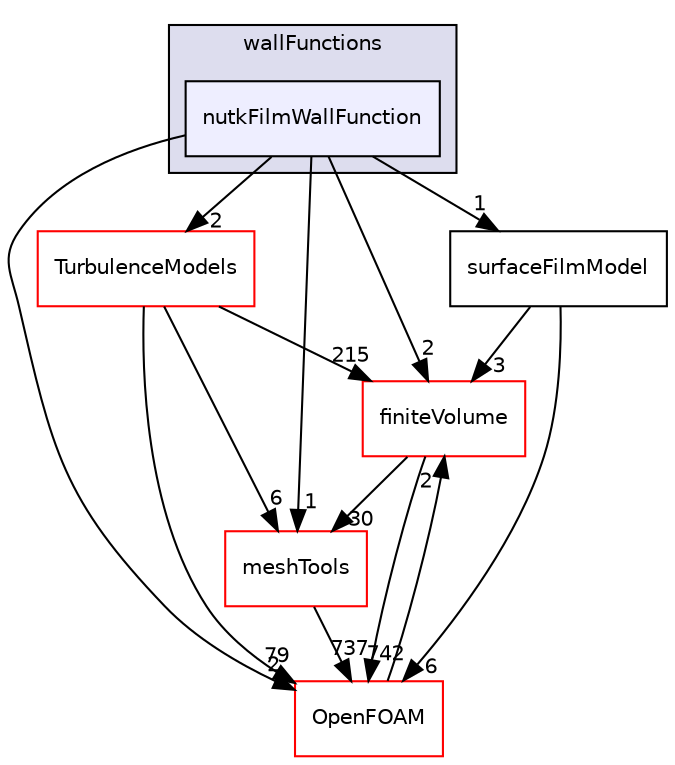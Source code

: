 digraph "src/regionModels/surfaceFilmModels/derivedFvPatchFields/wallFunctions/nutkFilmWallFunction" {
  bgcolor=transparent;
  compound=true
  node [ fontsize="10", fontname="Helvetica"];
  edge [ labelfontsize="10", labelfontname="Helvetica"];
  subgraph clusterdir_cfdac695740af545f1c570af283ec190 {
    graph [ bgcolor="#ddddee", pencolor="black", label="wallFunctions" fontname="Helvetica", fontsize="10", URL="dir_cfdac695740af545f1c570af283ec190.html"]
  dir_bb382c1fcd32cb88799502a80d85a247 [shape=box, label="nutkFilmWallFunction", style="filled", fillcolor="#eeeeff", pencolor="black", URL="dir_bb382c1fcd32cb88799502a80d85a247.html"];
  }
  dir_9bd15774b555cf7259a6fa18f99fe99b [shape=box label="finiteVolume" color="red" URL="dir_9bd15774b555cf7259a6fa18f99fe99b.html"];
  dir_ae30ad0bef50cf391b24c614251bb9fd [shape=box label="meshTools" color="red" URL="dir_ae30ad0bef50cf391b24c614251bb9fd.html"];
  dir_1eda626aeac0f0ad2848c36acaa5d501 [shape=box label="TurbulenceModels" color="red" URL="dir_1eda626aeac0f0ad2848c36acaa5d501.html"];
  dir_318e28e1a51a420b88bf1d80f47d8e33 [shape=box label="surfaceFilmModel" URL="dir_318e28e1a51a420b88bf1d80f47d8e33.html"];
  dir_c5473ff19b20e6ec4dfe5c310b3778a8 [shape=box label="OpenFOAM" color="red" URL="dir_c5473ff19b20e6ec4dfe5c310b3778a8.html"];
  dir_9bd15774b555cf7259a6fa18f99fe99b->dir_ae30ad0bef50cf391b24c614251bb9fd [headlabel="30", labeldistance=1.5 headhref="dir_000894_001746.html"];
  dir_9bd15774b555cf7259a6fa18f99fe99b->dir_c5473ff19b20e6ec4dfe5c310b3778a8 [headlabel="742", labeldistance=1.5 headhref="dir_000894_001892.html"];
  dir_ae30ad0bef50cf391b24c614251bb9fd->dir_c5473ff19b20e6ec4dfe5c310b3778a8 [headlabel="737", labeldistance=1.5 headhref="dir_001746_001892.html"];
  dir_1eda626aeac0f0ad2848c36acaa5d501->dir_9bd15774b555cf7259a6fa18f99fe99b [headlabel="215", labeldistance=1.5 headhref="dir_000752_000894.html"];
  dir_1eda626aeac0f0ad2848c36acaa5d501->dir_ae30ad0bef50cf391b24c614251bb9fd [headlabel="6", labeldistance=1.5 headhref="dir_000752_001746.html"];
  dir_1eda626aeac0f0ad2848c36acaa5d501->dir_c5473ff19b20e6ec4dfe5c310b3778a8 [headlabel="79", labeldistance=1.5 headhref="dir_000752_001892.html"];
  dir_bb382c1fcd32cb88799502a80d85a247->dir_9bd15774b555cf7259a6fa18f99fe99b [headlabel="2", labeldistance=1.5 headhref="dir_002550_000894.html"];
  dir_bb382c1fcd32cb88799502a80d85a247->dir_ae30ad0bef50cf391b24c614251bb9fd [headlabel="1", labeldistance=1.5 headhref="dir_002550_001746.html"];
  dir_bb382c1fcd32cb88799502a80d85a247->dir_1eda626aeac0f0ad2848c36acaa5d501 [headlabel="2", labeldistance=1.5 headhref="dir_002550_000752.html"];
  dir_bb382c1fcd32cb88799502a80d85a247->dir_318e28e1a51a420b88bf1d80f47d8e33 [headlabel="1", labeldistance=1.5 headhref="dir_002550_002591.html"];
  dir_bb382c1fcd32cb88799502a80d85a247->dir_c5473ff19b20e6ec4dfe5c310b3778a8 [headlabel="2", labeldistance=1.5 headhref="dir_002550_001892.html"];
  dir_318e28e1a51a420b88bf1d80f47d8e33->dir_9bd15774b555cf7259a6fa18f99fe99b [headlabel="3", labeldistance=1.5 headhref="dir_002591_000894.html"];
  dir_318e28e1a51a420b88bf1d80f47d8e33->dir_c5473ff19b20e6ec4dfe5c310b3778a8 [headlabel="6", labeldistance=1.5 headhref="dir_002591_001892.html"];
  dir_c5473ff19b20e6ec4dfe5c310b3778a8->dir_9bd15774b555cf7259a6fa18f99fe99b [headlabel="2", labeldistance=1.5 headhref="dir_001892_000894.html"];
}

